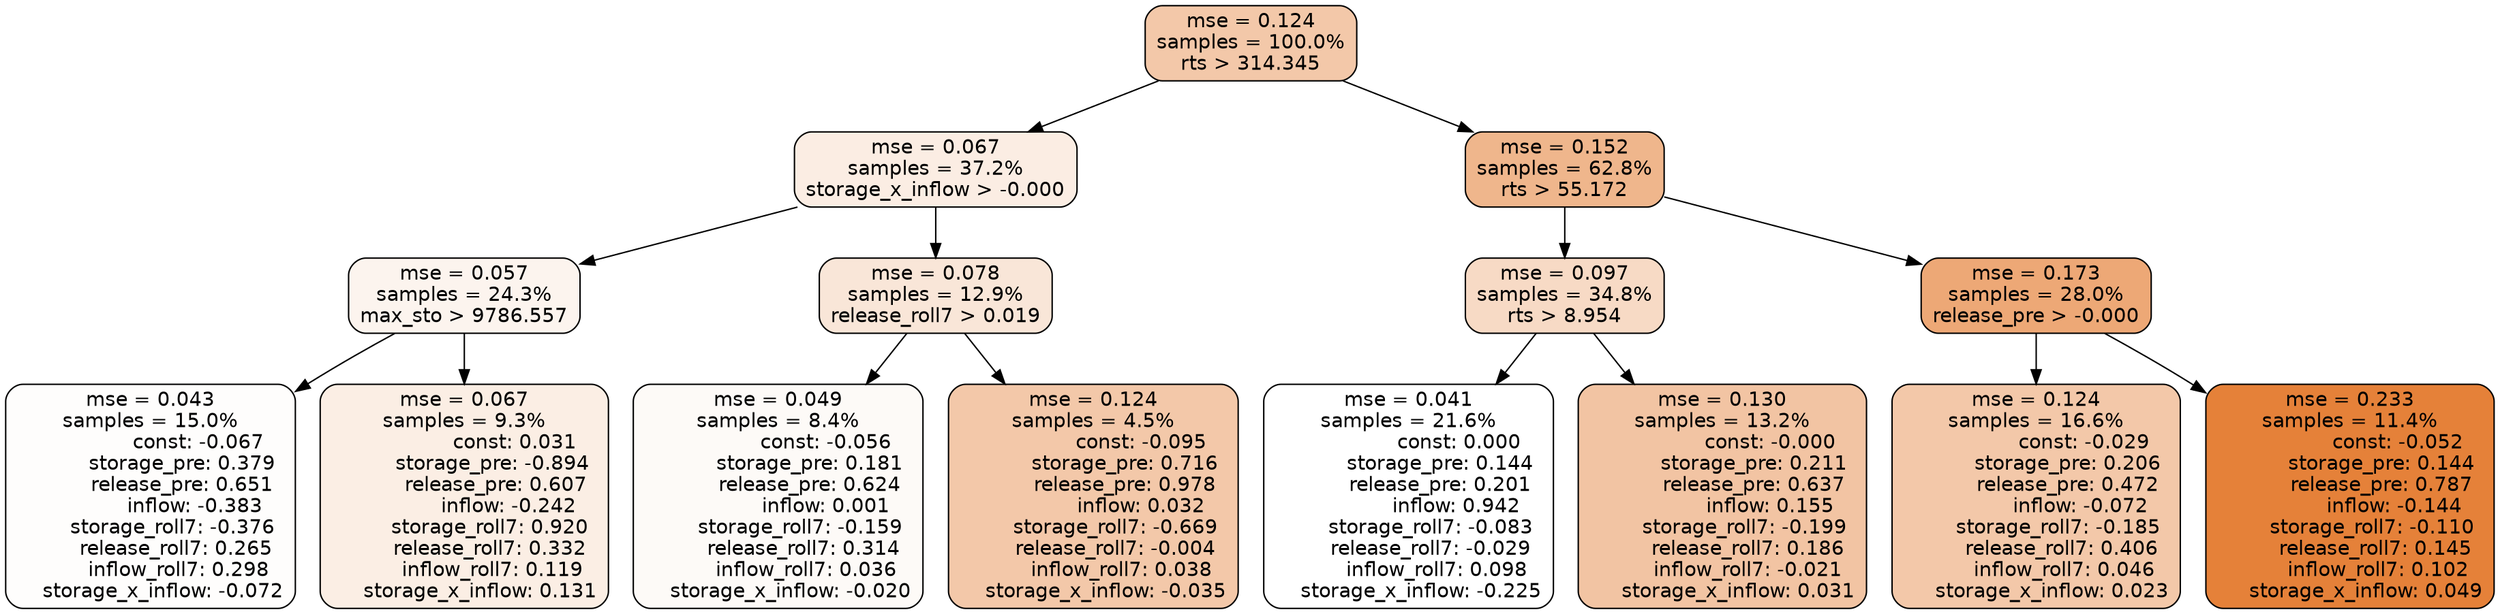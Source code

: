 digraph tree {
node [shape=rectangle, style="filled, rounded", color="black", fontname=helvetica] ;
edge [fontname=helvetica] ;
	"0" [label="mse = 0.124
samples = 100.0%
rts > 314.345", fillcolor="#f3c8a9"]
	"8" [label="mse = 0.067
samples = 37.2%
storage_x_inflow > -0.000", fillcolor="#fbede3"]
	"1" [label="mse = 0.152
samples = 62.8%
rts > 55.172", fillcolor="#efb68c"]
	"9" [label="mse = 0.057
samples = 24.3%
max_sto > 9786.557", fillcolor="#fcf4ee"]
	"12" [label="mse = 0.078
samples = 12.9%
release_roll7 > 0.019", fillcolor="#f9e6d8"]
	"2" [label="mse = 0.097
samples = 34.8%
rts > 8.954", fillcolor="#f7dac5"]
	"5" [label="mse = 0.173
samples = 28.0%
release_pre > -0.000", fillcolor="#eda876"]
	"10" [label="mse = 0.043
samples = 15.0%
               const: -0.067
          storage_pre: 0.379
          release_pre: 0.651
              inflow: -0.383
       storage_roll7: -0.376
        release_roll7: 0.265
         inflow_roll7: 0.298
    storage_x_inflow: -0.072", fillcolor="#fefdfc"]
	"11" [label="mse = 0.067
samples = 9.3%
                const: 0.031
         storage_pre: -0.894
          release_pre: 0.607
              inflow: -0.242
        storage_roll7: 0.920
        release_roll7: 0.332
         inflow_roll7: 0.119
     storage_x_inflow: 0.131", fillcolor="#fbeee4"]
	"13" [label="mse = 0.049
samples = 8.4%
               const: -0.056
          storage_pre: 0.181
          release_pre: 0.624
               inflow: 0.001
       storage_roll7: -0.159
        release_roll7: 0.314
         inflow_roll7: 0.036
    storage_x_inflow: -0.020", fillcolor="#fdfaf7"]
	"14" [label="mse = 0.124
samples = 4.5%
               const: -0.095
          storage_pre: 0.716
          release_pre: 0.978
               inflow: 0.032
       storage_roll7: -0.669
       release_roll7: -0.004
         inflow_roll7: 0.038
    storage_x_inflow: -0.035", fillcolor="#f3c8a9"]
	"3" [label="mse = 0.041
samples = 21.6%
                const: 0.000
          storage_pre: 0.144
          release_pre: 0.201
               inflow: 0.942
       storage_roll7: -0.083
       release_roll7: -0.029
         inflow_roll7: 0.098
    storage_x_inflow: -0.225", fillcolor="#ffffff"]
	"4" [label="mse = 0.130
samples = 13.2%
               const: -0.000
          storage_pre: 0.211
          release_pre: 0.637
               inflow: 0.155
       storage_roll7: -0.199
        release_roll7: 0.186
        inflow_roll7: -0.021
     storage_x_inflow: 0.031", fillcolor="#f2c4a3"]
	"6" [label="mse = 0.124
samples = 16.6%
               const: -0.029
          storage_pre: 0.206
          release_pre: 0.472
              inflow: -0.072
       storage_roll7: -0.185
        release_roll7: 0.406
         inflow_roll7: 0.046
     storage_x_inflow: 0.023", fillcolor="#f3c8a9"]
	"7" [label="mse = 0.233
samples = 11.4%
               const: -0.052
          storage_pre: 0.144
          release_pre: 0.787
              inflow: -0.144
       storage_roll7: -0.110
        release_roll7: 0.145
         inflow_roll7: 0.102
     storage_x_inflow: 0.049", fillcolor="#e58139"]

	"0" -> "1"
	"0" -> "8"
	"8" -> "9"
	"8" -> "12"
	"1" -> "2"
	"1" -> "5"
	"9" -> "10"
	"9" -> "11"
	"12" -> "13"
	"12" -> "14"
	"2" -> "3"
	"2" -> "4"
	"5" -> "6"
	"5" -> "7"
}
